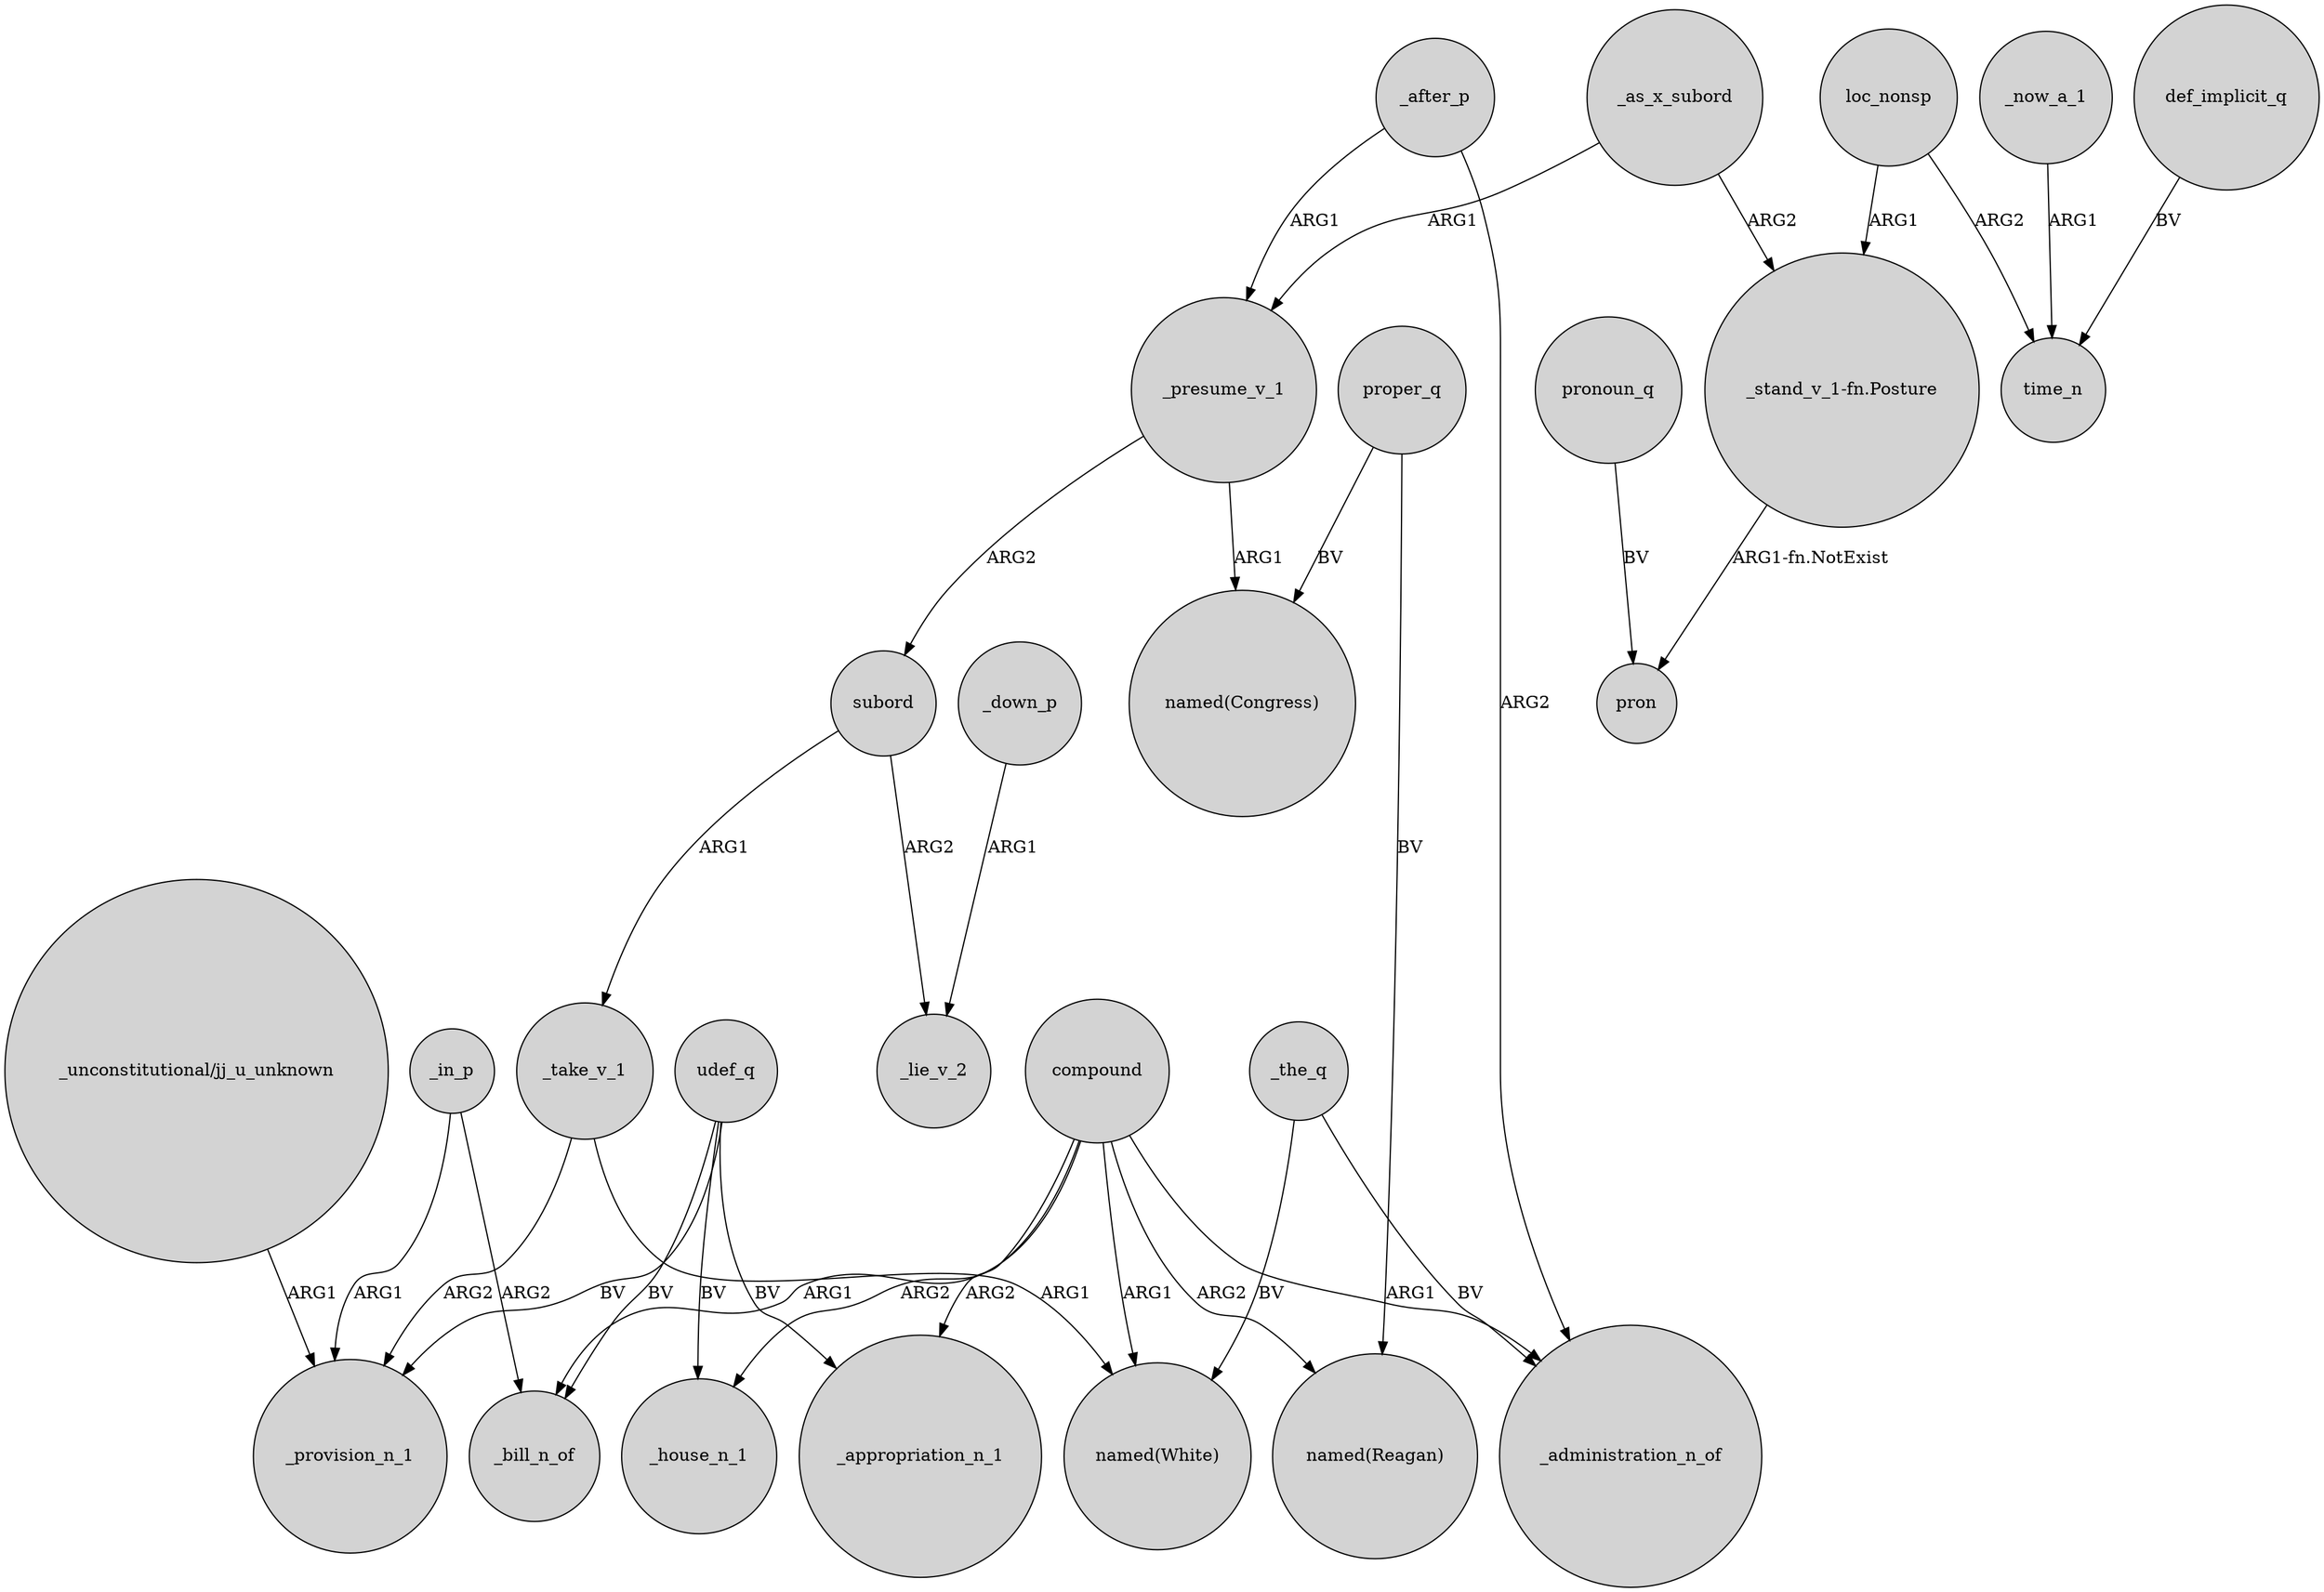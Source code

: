 digraph {
	node [shape=circle style=filled]
	subord -> _take_v_1 [label=ARG1]
	compound -> _bill_n_of [label=ARG1]
	compound -> _house_n_1 [label=ARG2]
	compound -> _administration_n_of [label=ARG1]
	udef_q -> _bill_n_of [label=BV]
	udef_q -> _appropriation_n_1 [label=BV]
	_in_p -> _provision_n_1 [label=ARG1]
	udef_q -> _provision_n_1 [label=BV]
	loc_nonsp -> time_n [label=ARG2]
	proper_q -> "named(Congress)" [label=BV]
	_presume_v_1 -> subord [label=ARG2]
	"_unconstitutional/jj_u_unknown" -> _provision_n_1 [label=ARG1]
	udef_q -> _house_n_1 [label=BV]
	_in_p -> _bill_n_of [label=ARG2]
	pronoun_q -> pron [label=BV]
	_after_p -> _administration_n_of [label=ARG2]
	_take_v_1 -> "named(White)" [label=ARG1]
	"_stand_v_1-fn.Posture" -> pron [label="ARG1-fn.NotExist"]
	_the_q -> "named(White)" [label=BV]
	_down_p -> _lie_v_2 [label=ARG1]
	_as_x_subord -> _presume_v_1 [label=ARG1]
	_now_a_1 -> time_n [label=ARG1]
	_presume_v_1 -> "named(Congress)" [label=ARG1]
	_take_v_1 -> _provision_n_1 [label=ARG2]
	compound -> _appropriation_n_1 [label=ARG2]
	proper_q -> "named(Reagan)" [label=BV]
	compound -> "named(Reagan)" [label=ARG2]
	loc_nonsp -> "_stand_v_1-fn.Posture" [label=ARG1]
	_as_x_subord -> "_stand_v_1-fn.Posture" [label=ARG2]
	_the_q -> _administration_n_of [label=BV]
	compound -> "named(White)" [label=ARG1]
	subord -> _lie_v_2 [label=ARG2]
	def_implicit_q -> time_n [label=BV]
	_after_p -> _presume_v_1 [label=ARG1]
}
